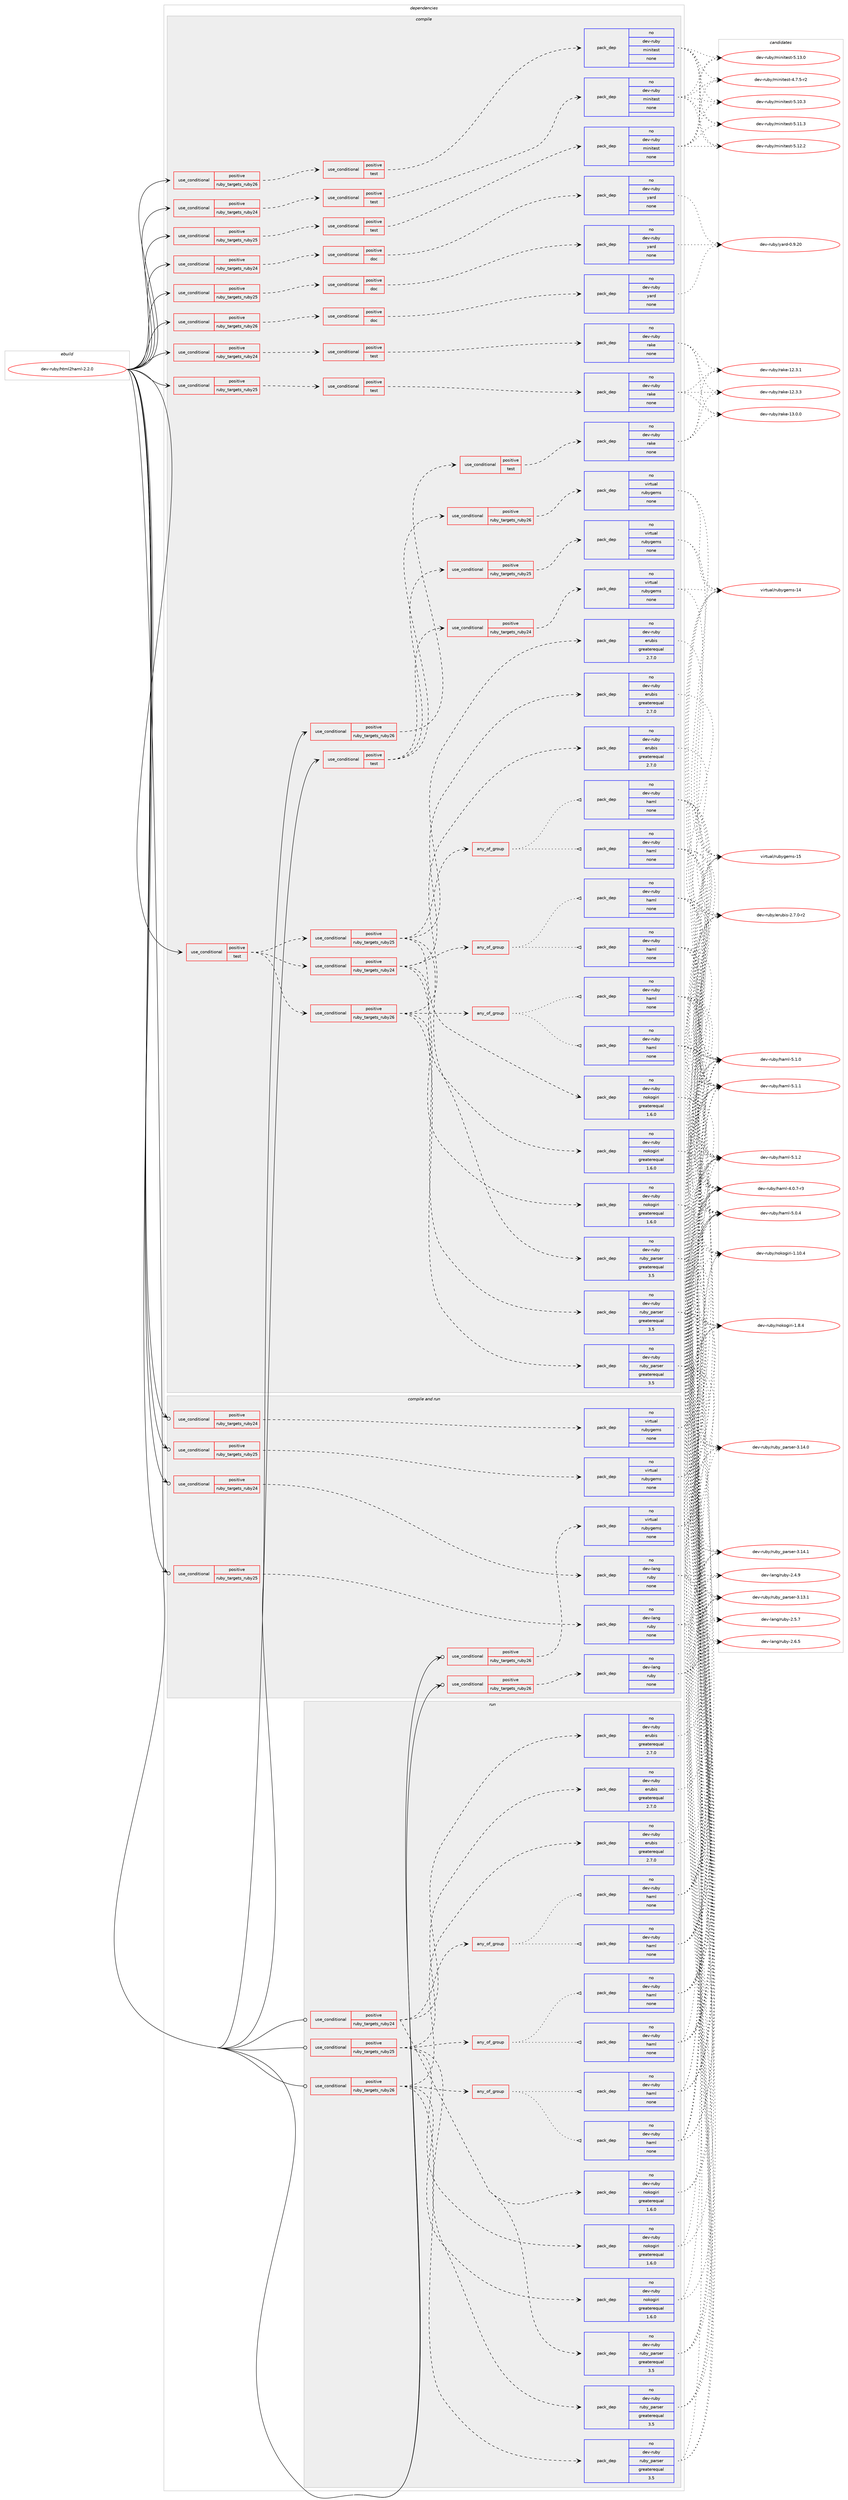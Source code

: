 digraph prolog {

# *************
# Graph options
# *************

newrank=true;
concentrate=true;
compound=true;
graph [rankdir=LR,fontname=Helvetica,fontsize=10,ranksep=1.5];#, ranksep=2.5, nodesep=0.2];
edge  [arrowhead=vee];
node  [fontname=Helvetica,fontsize=10];

# **********
# The ebuild
# **********

subgraph cluster_leftcol {
color=gray;
rank=same;
label=<<i>ebuild</i>>;
id [label="dev-ruby/html2haml-2.2.0", color=red, width=4, href="../dev-ruby/html2haml-2.2.0.svg"];
}

# ****************
# The dependencies
# ****************

subgraph cluster_midcol {
color=gray;
label=<<i>dependencies</i>>;
subgraph cluster_compile {
fillcolor="#eeeeee";
style=filled;
label=<<i>compile</i>>;
subgraph cond165102 {
dependency690553 [label=<<TABLE BORDER="0" CELLBORDER="1" CELLSPACING="0" CELLPADDING="4"><TR><TD ROWSPAN="3" CELLPADDING="10">use_conditional</TD></TR><TR><TD>positive</TD></TR><TR><TD>ruby_targets_ruby24</TD></TR></TABLE>>, shape=none, color=red];
subgraph cond165103 {
dependency690554 [label=<<TABLE BORDER="0" CELLBORDER="1" CELLSPACING="0" CELLPADDING="4"><TR><TD ROWSPAN="3" CELLPADDING="10">use_conditional</TD></TR><TR><TD>positive</TD></TR><TR><TD>doc</TD></TR></TABLE>>, shape=none, color=red];
subgraph pack513484 {
dependency690555 [label=<<TABLE BORDER="0" CELLBORDER="1" CELLSPACING="0" CELLPADDING="4" WIDTH="220"><TR><TD ROWSPAN="6" CELLPADDING="30">pack_dep</TD></TR><TR><TD WIDTH="110">no</TD></TR><TR><TD>dev-ruby</TD></TR><TR><TD>yard</TD></TR><TR><TD>none</TD></TR><TR><TD></TD></TR></TABLE>>, shape=none, color=blue];
}
dependency690554:e -> dependency690555:w [weight=20,style="dashed",arrowhead="vee"];
}
dependency690553:e -> dependency690554:w [weight=20,style="dashed",arrowhead="vee"];
}
id:e -> dependency690553:w [weight=20,style="solid",arrowhead="vee"];
subgraph cond165104 {
dependency690556 [label=<<TABLE BORDER="0" CELLBORDER="1" CELLSPACING="0" CELLPADDING="4"><TR><TD ROWSPAN="3" CELLPADDING="10">use_conditional</TD></TR><TR><TD>positive</TD></TR><TR><TD>ruby_targets_ruby24</TD></TR></TABLE>>, shape=none, color=red];
subgraph cond165105 {
dependency690557 [label=<<TABLE BORDER="0" CELLBORDER="1" CELLSPACING="0" CELLPADDING="4"><TR><TD ROWSPAN="3" CELLPADDING="10">use_conditional</TD></TR><TR><TD>positive</TD></TR><TR><TD>test</TD></TR></TABLE>>, shape=none, color=red];
subgraph pack513485 {
dependency690558 [label=<<TABLE BORDER="0" CELLBORDER="1" CELLSPACING="0" CELLPADDING="4" WIDTH="220"><TR><TD ROWSPAN="6" CELLPADDING="30">pack_dep</TD></TR><TR><TD WIDTH="110">no</TD></TR><TR><TD>dev-ruby</TD></TR><TR><TD>minitest</TD></TR><TR><TD>none</TD></TR><TR><TD></TD></TR></TABLE>>, shape=none, color=blue];
}
dependency690557:e -> dependency690558:w [weight=20,style="dashed",arrowhead="vee"];
}
dependency690556:e -> dependency690557:w [weight=20,style="dashed",arrowhead="vee"];
}
id:e -> dependency690556:w [weight=20,style="solid",arrowhead="vee"];
subgraph cond165106 {
dependency690559 [label=<<TABLE BORDER="0" CELLBORDER="1" CELLSPACING="0" CELLPADDING="4"><TR><TD ROWSPAN="3" CELLPADDING="10">use_conditional</TD></TR><TR><TD>positive</TD></TR><TR><TD>ruby_targets_ruby24</TD></TR></TABLE>>, shape=none, color=red];
subgraph cond165107 {
dependency690560 [label=<<TABLE BORDER="0" CELLBORDER="1" CELLSPACING="0" CELLPADDING="4"><TR><TD ROWSPAN="3" CELLPADDING="10">use_conditional</TD></TR><TR><TD>positive</TD></TR><TR><TD>test</TD></TR></TABLE>>, shape=none, color=red];
subgraph pack513486 {
dependency690561 [label=<<TABLE BORDER="0" CELLBORDER="1" CELLSPACING="0" CELLPADDING="4" WIDTH="220"><TR><TD ROWSPAN="6" CELLPADDING="30">pack_dep</TD></TR><TR><TD WIDTH="110">no</TD></TR><TR><TD>dev-ruby</TD></TR><TR><TD>rake</TD></TR><TR><TD>none</TD></TR><TR><TD></TD></TR></TABLE>>, shape=none, color=blue];
}
dependency690560:e -> dependency690561:w [weight=20,style="dashed",arrowhead="vee"];
}
dependency690559:e -> dependency690560:w [weight=20,style="dashed",arrowhead="vee"];
}
id:e -> dependency690559:w [weight=20,style="solid",arrowhead="vee"];
subgraph cond165108 {
dependency690562 [label=<<TABLE BORDER="0" CELLBORDER="1" CELLSPACING="0" CELLPADDING="4"><TR><TD ROWSPAN="3" CELLPADDING="10">use_conditional</TD></TR><TR><TD>positive</TD></TR><TR><TD>ruby_targets_ruby25</TD></TR></TABLE>>, shape=none, color=red];
subgraph cond165109 {
dependency690563 [label=<<TABLE BORDER="0" CELLBORDER="1" CELLSPACING="0" CELLPADDING="4"><TR><TD ROWSPAN="3" CELLPADDING="10">use_conditional</TD></TR><TR><TD>positive</TD></TR><TR><TD>doc</TD></TR></TABLE>>, shape=none, color=red];
subgraph pack513487 {
dependency690564 [label=<<TABLE BORDER="0" CELLBORDER="1" CELLSPACING="0" CELLPADDING="4" WIDTH="220"><TR><TD ROWSPAN="6" CELLPADDING="30">pack_dep</TD></TR><TR><TD WIDTH="110">no</TD></TR><TR><TD>dev-ruby</TD></TR><TR><TD>yard</TD></TR><TR><TD>none</TD></TR><TR><TD></TD></TR></TABLE>>, shape=none, color=blue];
}
dependency690563:e -> dependency690564:w [weight=20,style="dashed",arrowhead="vee"];
}
dependency690562:e -> dependency690563:w [weight=20,style="dashed",arrowhead="vee"];
}
id:e -> dependency690562:w [weight=20,style="solid",arrowhead="vee"];
subgraph cond165110 {
dependency690565 [label=<<TABLE BORDER="0" CELLBORDER="1" CELLSPACING="0" CELLPADDING="4"><TR><TD ROWSPAN="3" CELLPADDING="10">use_conditional</TD></TR><TR><TD>positive</TD></TR><TR><TD>ruby_targets_ruby25</TD></TR></TABLE>>, shape=none, color=red];
subgraph cond165111 {
dependency690566 [label=<<TABLE BORDER="0" CELLBORDER="1" CELLSPACING="0" CELLPADDING="4"><TR><TD ROWSPAN="3" CELLPADDING="10">use_conditional</TD></TR><TR><TD>positive</TD></TR><TR><TD>test</TD></TR></TABLE>>, shape=none, color=red];
subgraph pack513488 {
dependency690567 [label=<<TABLE BORDER="0" CELLBORDER="1" CELLSPACING="0" CELLPADDING="4" WIDTH="220"><TR><TD ROWSPAN="6" CELLPADDING="30">pack_dep</TD></TR><TR><TD WIDTH="110">no</TD></TR><TR><TD>dev-ruby</TD></TR><TR><TD>minitest</TD></TR><TR><TD>none</TD></TR><TR><TD></TD></TR></TABLE>>, shape=none, color=blue];
}
dependency690566:e -> dependency690567:w [weight=20,style="dashed",arrowhead="vee"];
}
dependency690565:e -> dependency690566:w [weight=20,style="dashed",arrowhead="vee"];
}
id:e -> dependency690565:w [weight=20,style="solid",arrowhead="vee"];
subgraph cond165112 {
dependency690568 [label=<<TABLE BORDER="0" CELLBORDER="1" CELLSPACING="0" CELLPADDING="4"><TR><TD ROWSPAN="3" CELLPADDING="10">use_conditional</TD></TR><TR><TD>positive</TD></TR><TR><TD>ruby_targets_ruby25</TD></TR></TABLE>>, shape=none, color=red];
subgraph cond165113 {
dependency690569 [label=<<TABLE BORDER="0" CELLBORDER="1" CELLSPACING="0" CELLPADDING="4"><TR><TD ROWSPAN="3" CELLPADDING="10">use_conditional</TD></TR><TR><TD>positive</TD></TR><TR><TD>test</TD></TR></TABLE>>, shape=none, color=red];
subgraph pack513489 {
dependency690570 [label=<<TABLE BORDER="0" CELLBORDER="1" CELLSPACING="0" CELLPADDING="4" WIDTH="220"><TR><TD ROWSPAN="6" CELLPADDING="30">pack_dep</TD></TR><TR><TD WIDTH="110">no</TD></TR><TR><TD>dev-ruby</TD></TR><TR><TD>rake</TD></TR><TR><TD>none</TD></TR><TR><TD></TD></TR></TABLE>>, shape=none, color=blue];
}
dependency690569:e -> dependency690570:w [weight=20,style="dashed",arrowhead="vee"];
}
dependency690568:e -> dependency690569:w [weight=20,style="dashed",arrowhead="vee"];
}
id:e -> dependency690568:w [weight=20,style="solid",arrowhead="vee"];
subgraph cond165114 {
dependency690571 [label=<<TABLE BORDER="0" CELLBORDER="1" CELLSPACING="0" CELLPADDING="4"><TR><TD ROWSPAN="3" CELLPADDING="10">use_conditional</TD></TR><TR><TD>positive</TD></TR><TR><TD>ruby_targets_ruby26</TD></TR></TABLE>>, shape=none, color=red];
subgraph cond165115 {
dependency690572 [label=<<TABLE BORDER="0" CELLBORDER="1" CELLSPACING="0" CELLPADDING="4"><TR><TD ROWSPAN="3" CELLPADDING="10">use_conditional</TD></TR><TR><TD>positive</TD></TR><TR><TD>doc</TD></TR></TABLE>>, shape=none, color=red];
subgraph pack513490 {
dependency690573 [label=<<TABLE BORDER="0" CELLBORDER="1" CELLSPACING="0" CELLPADDING="4" WIDTH="220"><TR><TD ROWSPAN="6" CELLPADDING="30">pack_dep</TD></TR><TR><TD WIDTH="110">no</TD></TR><TR><TD>dev-ruby</TD></TR><TR><TD>yard</TD></TR><TR><TD>none</TD></TR><TR><TD></TD></TR></TABLE>>, shape=none, color=blue];
}
dependency690572:e -> dependency690573:w [weight=20,style="dashed",arrowhead="vee"];
}
dependency690571:e -> dependency690572:w [weight=20,style="dashed",arrowhead="vee"];
}
id:e -> dependency690571:w [weight=20,style="solid",arrowhead="vee"];
subgraph cond165116 {
dependency690574 [label=<<TABLE BORDER="0" CELLBORDER="1" CELLSPACING="0" CELLPADDING="4"><TR><TD ROWSPAN="3" CELLPADDING="10">use_conditional</TD></TR><TR><TD>positive</TD></TR><TR><TD>ruby_targets_ruby26</TD></TR></TABLE>>, shape=none, color=red];
subgraph cond165117 {
dependency690575 [label=<<TABLE BORDER="0" CELLBORDER="1" CELLSPACING="0" CELLPADDING="4"><TR><TD ROWSPAN="3" CELLPADDING="10">use_conditional</TD></TR><TR><TD>positive</TD></TR><TR><TD>test</TD></TR></TABLE>>, shape=none, color=red];
subgraph pack513491 {
dependency690576 [label=<<TABLE BORDER="0" CELLBORDER="1" CELLSPACING="0" CELLPADDING="4" WIDTH="220"><TR><TD ROWSPAN="6" CELLPADDING="30">pack_dep</TD></TR><TR><TD WIDTH="110">no</TD></TR><TR><TD>dev-ruby</TD></TR><TR><TD>minitest</TD></TR><TR><TD>none</TD></TR><TR><TD></TD></TR></TABLE>>, shape=none, color=blue];
}
dependency690575:e -> dependency690576:w [weight=20,style="dashed",arrowhead="vee"];
}
dependency690574:e -> dependency690575:w [weight=20,style="dashed",arrowhead="vee"];
}
id:e -> dependency690574:w [weight=20,style="solid",arrowhead="vee"];
subgraph cond165118 {
dependency690577 [label=<<TABLE BORDER="0" CELLBORDER="1" CELLSPACING="0" CELLPADDING="4"><TR><TD ROWSPAN="3" CELLPADDING="10">use_conditional</TD></TR><TR><TD>positive</TD></TR><TR><TD>ruby_targets_ruby26</TD></TR></TABLE>>, shape=none, color=red];
subgraph cond165119 {
dependency690578 [label=<<TABLE BORDER="0" CELLBORDER="1" CELLSPACING="0" CELLPADDING="4"><TR><TD ROWSPAN="3" CELLPADDING="10">use_conditional</TD></TR><TR><TD>positive</TD></TR><TR><TD>test</TD></TR></TABLE>>, shape=none, color=red];
subgraph pack513492 {
dependency690579 [label=<<TABLE BORDER="0" CELLBORDER="1" CELLSPACING="0" CELLPADDING="4" WIDTH="220"><TR><TD ROWSPAN="6" CELLPADDING="30">pack_dep</TD></TR><TR><TD WIDTH="110">no</TD></TR><TR><TD>dev-ruby</TD></TR><TR><TD>rake</TD></TR><TR><TD>none</TD></TR><TR><TD></TD></TR></TABLE>>, shape=none, color=blue];
}
dependency690578:e -> dependency690579:w [weight=20,style="dashed",arrowhead="vee"];
}
dependency690577:e -> dependency690578:w [weight=20,style="dashed",arrowhead="vee"];
}
id:e -> dependency690577:w [weight=20,style="solid",arrowhead="vee"];
subgraph cond165120 {
dependency690580 [label=<<TABLE BORDER="0" CELLBORDER="1" CELLSPACING="0" CELLPADDING="4"><TR><TD ROWSPAN="3" CELLPADDING="10">use_conditional</TD></TR><TR><TD>positive</TD></TR><TR><TD>test</TD></TR></TABLE>>, shape=none, color=red];
subgraph cond165121 {
dependency690581 [label=<<TABLE BORDER="0" CELLBORDER="1" CELLSPACING="0" CELLPADDING="4"><TR><TD ROWSPAN="3" CELLPADDING="10">use_conditional</TD></TR><TR><TD>positive</TD></TR><TR><TD>ruby_targets_ruby24</TD></TR></TABLE>>, shape=none, color=red];
subgraph pack513493 {
dependency690582 [label=<<TABLE BORDER="0" CELLBORDER="1" CELLSPACING="0" CELLPADDING="4" WIDTH="220"><TR><TD ROWSPAN="6" CELLPADDING="30">pack_dep</TD></TR><TR><TD WIDTH="110">no</TD></TR><TR><TD>dev-ruby</TD></TR><TR><TD>nokogiri</TD></TR><TR><TD>greaterequal</TD></TR><TR><TD>1.6.0</TD></TR></TABLE>>, shape=none, color=blue];
}
dependency690581:e -> dependency690582:w [weight=20,style="dashed",arrowhead="vee"];
subgraph pack513494 {
dependency690583 [label=<<TABLE BORDER="0" CELLBORDER="1" CELLSPACING="0" CELLPADDING="4" WIDTH="220"><TR><TD ROWSPAN="6" CELLPADDING="30">pack_dep</TD></TR><TR><TD WIDTH="110">no</TD></TR><TR><TD>dev-ruby</TD></TR><TR><TD>erubis</TD></TR><TR><TD>greaterequal</TD></TR><TR><TD>2.7.0</TD></TR></TABLE>>, shape=none, color=blue];
}
dependency690581:e -> dependency690583:w [weight=20,style="dashed",arrowhead="vee"];
subgraph pack513495 {
dependency690584 [label=<<TABLE BORDER="0" CELLBORDER="1" CELLSPACING="0" CELLPADDING="4" WIDTH="220"><TR><TD ROWSPAN="6" CELLPADDING="30">pack_dep</TD></TR><TR><TD WIDTH="110">no</TD></TR><TR><TD>dev-ruby</TD></TR><TR><TD>ruby_parser</TD></TR><TR><TD>greaterequal</TD></TR><TR><TD>3.5</TD></TR></TABLE>>, shape=none, color=blue];
}
dependency690581:e -> dependency690584:w [weight=20,style="dashed",arrowhead="vee"];
subgraph any11589 {
dependency690585 [label=<<TABLE BORDER="0" CELLBORDER="1" CELLSPACING="0" CELLPADDING="4"><TR><TD CELLPADDING="10">any_of_group</TD></TR></TABLE>>, shape=none, color=red];subgraph pack513496 {
dependency690586 [label=<<TABLE BORDER="0" CELLBORDER="1" CELLSPACING="0" CELLPADDING="4" WIDTH="220"><TR><TD ROWSPAN="6" CELLPADDING="30">pack_dep</TD></TR><TR><TD WIDTH="110">no</TD></TR><TR><TD>dev-ruby</TD></TR><TR><TD>haml</TD></TR><TR><TD>none</TD></TR><TR><TD></TD></TR></TABLE>>, shape=none, color=blue];
}
dependency690585:e -> dependency690586:w [weight=20,style="dotted",arrowhead="oinv"];
subgraph pack513497 {
dependency690587 [label=<<TABLE BORDER="0" CELLBORDER="1" CELLSPACING="0" CELLPADDING="4" WIDTH="220"><TR><TD ROWSPAN="6" CELLPADDING="30">pack_dep</TD></TR><TR><TD WIDTH="110">no</TD></TR><TR><TD>dev-ruby</TD></TR><TR><TD>haml</TD></TR><TR><TD>none</TD></TR><TR><TD></TD></TR></TABLE>>, shape=none, color=blue];
}
dependency690585:e -> dependency690587:w [weight=20,style="dotted",arrowhead="oinv"];
}
dependency690581:e -> dependency690585:w [weight=20,style="dashed",arrowhead="vee"];
}
dependency690580:e -> dependency690581:w [weight=20,style="dashed",arrowhead="vee"];
subgraph cond165122 {
dependency690588 [label=<<TABLE BORDER="0" CELLBORDER="1" CELLSPACING="0" CELLPADDING="4"><TR><TD ROWSPAN="3" CELLPADDING="10">use_conditional</TD></TR><TR><TD>positive</TD></TR><TR><TD>ruby_targets_ruby25</TD></TR></TABLE>>, shape=none, color=red];
subgraph pack513498 {
dependency690589 [label=<<TABLE BORDER="0" CELLBORDER="1" CELLSPACING="0" CELLPADDING="4" WIDTH="220"><TR><TD ROWSPAN="6" CELLPADDING="30">pack_dep</TD></TR><TR><TD WIDTH="110">no</TD></TR><TR><TD>dev-ruby</TD></TR><TR><TD>nokogiri</TD></TR><TR><TD>greaterequal</TD></TR><TR><TD>1.6.0</TD></TR></TABLE>>, shape=none, color=blue];
}
dependency690588:e -> dependency690589:w [weight=20,style="dashed",arrowhead="vee"];
subgraph pack513499 {
dependency690590 [label=<<TABLE BORDER="0" CELLBORDER="1" CELLSPACING="0" CELLPADDING="4" WIDTH="220"><TR><TD ROWSPAN="6" CELLPADDING="30">pack_dep</TD></TR><TR><TD WIDTH="110">no</TD></TR><TR><TD>dev-ruby</TD></TR><TR><TD>erubis</TD></TR><TR><TD>greaterequal</TD></TR><TR><TD>2.7.0</TD></TR></TABLE>>, shape=none, color=blue];
}
dependency690588:e -> dependency690590:w [weight=20,style="dashed",arrowhead="vee"];
subgraph pack513500 {
dependency690591 [label=<<TABLE BORDER="0" CELLBORDER="1" CELLSPACING="0" CELLPADDING="4" WIDTH="220"><TR><TD ROWSPAN="6" CELLPADDING="30">pack_dep</TD></TR><TR><TD WIDTH="110">no</TD></TR><TR><TD>dev-ruby</TD></TR><TR><TD>ruby_parser</TD></TR><TR><TD>greaterequal</TD></TR><TR><TD>3.5</TD></TR></TABLE>>, shape=none, color=blue];
}
dependency690588:e -> dependency690591:w [weight=20,style="dashed",arrowhead="vee"];
subgraph any11590 {
dependency690592 [label=<<TABLE BORDER="0" CELLBORDER="1" CELLSPACING="0" CELLPADDING="4"><TR><TD CELLPADDING="10">any_of_group</TD></TR></TABLE>>, shape=none, color=red];subgraph pack513501 {
dependency690593 [label=<<TABLE BORDER="0" CELLBORDER="1" CELLSPACING="0" CELLPADDING="4" WIDTH="220"><TR><TD ROWSPAN="6" CELLPADDING="30">pack_dep</TD></TR><TR><TD WIDTH="110">no</TD></TR><TR><TD>dev-ruby</TD></TR><TR><TD>haml</TD></TR><TR><TD>none</TD></TR><TR><TD></TD></TR></TABLE>>, shape=none, color=blue];
}
dependency690592:e -> dependency690593:w [weight=20,style="dotted",arrowhead="oinv"];
subgraph pack513502 {
dependency690594 [label=<<TABLE BORDER="0" CELLBORDER="1" CELLSPACING="0" CELLPADDING="4" WIDTH="220"><TR><TD ROWSPAN="6" CELLPADDING="30">pack_dep</TD></TR><TR><TD WIDTH="110">no</TD></TR><TR><TD>dev-ruby</TD></TR><TR><TD>haml</TD></TR><TR><TD>none</TD></TR><TR><TD></TD></TR></TABLE>>, shape=none, color=blue];
}
dependency690592:e -> dependency690594:w [weight=20,style="dotted",arrowhead="oinv"];
}
dependency690588:e -> dependency690592:w [weight=20,style="dashed",arrowhead="vee"];
}
dependency690580:e -> dependency690588:w [weight=20,style="dashed",arrowhead="vee"];
subgraph cond165123 {
dependency690595 [label=<<TABLE BORDER="0" CELLBORDER="1" CELLSPACING="0" CELLPADDING="4"><TR><TD ROWSPAN="3" CELLPADDING="10">use_conditional</TD></TR><TR><TD>positive</TD></TR><TR><TD>ruby_targets_ruby26</TD></TR></TABLE>>, shape=none, color=red];
subgraph pack513503 {
dependency690596 [label=<<TABLE BORDER="0" CELLBORDER="1" CELLSPACING="0" CELLPADDING="4" WIDTH="220"><TR><TD ROWSPAN="6" CELLPADDING="30">pack_dep</TD></TR><TR><TD WIDTH="110">no</TD></TR><TR><TD>dev-ruby</TD></TR><TR><TD>nokogiri</TD></TR><TR><TD>greaterequal</TD></TR><TR><TD>1.6.0</TD></TR></TABLE>>, shape=none, color=blue];
}
dependency690595:e -> dependency690596:w [weight=20,style="dashed",arrowhead="vee"];
subgraph pack513504 {
dependency690597 [label=<<TABLE BORDER="0" CELLBORDER="1" CELLSPACING="0" CELLPADDING="4" WIDTH="220"><TR><TD ROWSPAN="6" CELLPADDING="30">pack_dep</TD></TR><TR><TD WIDTH="110">no</TD></TR><TR><TD>dev-ruby</TD></TR><TR><TD>erubis</TD></TR><TR><TD>greaterequal</TD></TR><TR><TD>2.7.0</TD></TR></TABLE>>, shape=none, color=blue];
}
dependency690595:e -> dependency690597:w [weight=20,style="dashed",arrowhead="vee"];
subgraph pack513505 {
dependency690598 [label=<<TABLE BORDER="0" CELLBORDER="1" CELLSPACING="0" CELLPADDING="4" WIDTH="220"><TR><TD ROWSPAN="6" CELLPADDING="30">pack_dep</TD></TR><TR><TD WIDTH="110">no</TD></TR><TR><TD>dev-ruby</TD></TR><TR><TD>ruby_parser</TD></TR><TR><TD>greaterequal</TD></TR><TR><TD>3.5</TD></TR></TABLE>>, shape=none, color=blue];
}
dependency690595:e -> dependency690598:w [weight=20,style="dashed",arrowhead="vee"];
subgraph any11591 {
dependency690599 [label=<<TABLE BORDER="0" CELLBORDER="1" CELLSPACING="0" CELLPADDING="4"><TR><TD CELLPADDING="10">any_of_group</TD></TR></TABLE>>, shape=none, color=red];subgraph pack513506 {
dependency690600 [label=<<TABLE BORDER="0" CELLBORDER="1" CELLSPACING="0" CELLPADDING="4" WIDTH="220"><TR><TD ROWSPAN="6" CELLPADDING="30">pack_dep</TD></TR><TR><TD WIDTH="110">no</TD></TR><TR><TD>dev-ruby</TD></TR><TR><TD>haml</TD></TR><TR><TD>none</TD></TR><TR><TD></TD></TR></TABLE>>, shape=none, color=blue];
}
dependency690599:e -> dependency690600:w [weight=20,style="dotted",arrowhead="oinv"];
subgraph pack513507 {
dependency690601 [label=<<TABLE BORDER="0" CELLBORDER="1" CELLSPACING="0" CELLPADDING="4" WIDTH="220"><TR><TD ROWSPAN="6" CELLPADDING="30">pack_dep</TD></TR><TR><TD WIDTH="110">no</TD></TR><TR><TD>dev-ruby</TD></TR><TR><TD>haml</TD></TR><TR><TD>none</TD></TR><TR><TD></TD></TR></TABLE>>, shape=none, color=blue];
}
dependency690599:e -> dependency690601:w [weight=20,style="dotted",arrowhead="oinv"];
}
dependency690595:e -> dependency690599:w [weight=20,style="dashed",arrowhead="vee"];
}
dependency690580:e -> dependency690595:w [weight=20,style="dashed",arrowhead="vee"];
}
id:e -> dependency690580:w [weight=20,style="solid",arrowhead="vee"];
subgraph cond165124 {
dependency690602 [label=<<TABLE BORDER="0" CELLBORDER="1" CELLSPACING="0" CELLPADDING="4"><TR><TD ROWSPAN="3" CELLPADDING="10">use_conditional</TD></TR><TR><TD>positive</TD></TR><TR><TD>test</TD></TR></TABLE>>, shape=none, color=red];
subgraph cond165125 {
dependency690603 [label=<<TABLE BORDER="0" CELLBORDER="1" CELLSPACING="0" CELLPADDING="4"><TR><TD ROWSPAN="3" CELLPADDING="10">use_conditional</TD></TR><TR><TD>positive</TD></TR><TR><TD>ruby_targets_ruby24</TD></TR></TABLE>>, shape=none, color=red];
subgraph pack513508 {
dependency690604 [label=<<TABLE BORDER="0" CELLBORDER="1" CELLSPACING="0" CELLPADDING="4" WIDTH="220"><TR><TD ROWSPAN="6" CELLPADDING="30">pack_dep</TD></TR><TR><TD WIDTH="110">no</TD></TR><TR><TD>virtual</TD></TR><TR><TD>rubygems</TD></TR><TR><TD>none</TD></TR><TR><TD></TD></TR></TABLE>>, shape=none, color=blue];
}
dependency690603:e -> dependency690604:w [weight=20,style="dashed",arrowhead="vee"];
}
dependency690602:e -> dependency690603:w [weight=20,style="dashed",arrowhead="vee"];
subgraph cond165126 {
dependency690605 [label=<<TABLE BORDER="0" CELLBORDER="1" CELLSPACING="0" CELLPADDING="4"><TR><TD ROWSPAN="3" CELLPADDING="10">use_conditional</TD></TR><TR><TD>positive</TD></TR><TR><TD>ruby_targets_ruby25</TD></TR></TABLE>>, shape=none, color=red];
subgraph pack513509 {
dependency690606 [label=<<TABLE BORDER="0" CELLBORDER="1" CELLSPACING="0" CELLPADDING="4" WIDTH="220"><TR><TD ROWSPAN="6" CELLPADDING="30">pack_dep</TD></TR><TR><TD WIDTH="110">no</TD></TR><TR><TD>virtual</TD></TR><TR><TD>rubygems</TD></TR><TR><TD>none</TD></TR><TR><TD></TD></TR></TABLE>>, shape=none, color=blue];
}
dependency690605:e -> dependency690606:w [weight=20,style="dashed",arrowhead="vee"];
}
dependency690602:e -> dependency690605:w [weight=20,style="dashed",arrowhead="vee"];
subgraph cond165127 {
dependency690607 [label=<<TABLE BORDER="0" CELLBORDER="1" CELLSPACING="0" CELLPADDING="4"><TR><TD ROWSPAN="3" CELLPADDING="10">use_conditional</TD></TR><TR><TD>positive</TD></TR><TR><TD>ruby_targets_ruby26</TD></TR></TABLE>>, shape=none, color=red];
subgraph pack513510 {
dependency690608 [label=<<TABLE BORDER="0" CELLBORDER="1" CELLSPACING="0" CELLPADDING="4" WIDTH="220"><TR><TD ROWSPAN="6" CELLPADDING="30">pack_dep</TD></TR><TR><TD WIDTH="110">no</TD></TR><TR><TD>virtual</TD></TR><TR><TD>rubygems</TD></TR><TR><TD>none</TD></TR><TR><TD></TD></TR></TABLE>>, shape=none, color=blue];
}
dependency690607:e -> dependency690608:w [weight=20,style="dashed",arrowhead="vee"];
}
dependency690602:e -> dependency690607:w [weight=20,style="dashed",arrowhead="vee"];
}
id:e -> dependency690602:w [weight=20,style="solid",arrowhead="vee"];
}
subgraph cluster_compileandrun {
fillcolor="#eeeeee";
style=filled;
label=<<i>compile and run</i>>;
subgraph cond165128 {
dependency690609 [label=<<TABLE BORDER="0" CELLBORDER="1" CELLSPACING="0" CELLPADDING="4"><TR><TD ROWSPAN="3" CELLPADDING="10">use_conditional</TD></TR><TR><TD>positive</TD></TR><TR><TD>ruby_targets_ruby24</TD></TR></TABLE>>, shape=none, color=red];
subgraph pack513511 {
dependency690610 [label=<<TABLE BORDER="0" CELLBORDER="1" CELLSPACING="0" CELLPADDING="4" WIDTH="220"><TR><TD ROWSPAN="6" CELLPADDING="30">pack_dep</TD></TR><TR><TD WIDTH="110">no</TD></TR><TR><TD>dev-lang</TD></TR><TR><TD>ruby</TD></TR><TR><TD>none</TD></TR><TR><TD></TD></TR></TABLE>>, shape=none, color=blue];
}
dependency690609:e -> dependency690610:w [weight=20,style="dashed",arrowhead="vee"];
}
id:e -> dependency690609:w [weight=20,style="solid",arrowhead="odotvee"];
subgraph cond165129 {
dependency690611 [label=<<TABLE BORDER="0" CELLBORDER="1" CELLSPACING="0" CELLPADDING="4"><TR><TD ROWSPAN="3" CELLPADDING="10">use_conditional</TD></TR><TR><TD>positive</TD></TR><TR><TD>ruby_targets_ruby24</TD></TR></TABLE>>, shape=none, color=red];
subgraph pack513512 {
dependency690612 [label=<<TABLE BORDER="0" CELLBORDER="1" CELLSPACING="0" CELLPADDING="4" WIDTH="220"><TR><TD ROWSPAN="6" CELLPADDING="30">pack_dep</TD></TR><TR><TD WIDTH="110">no</TD></TR><TR><TD>virtual</TD></TR><TR><TD>rubygems</TD></TR><TR><TD>none</TD></TR><TR><TD></TD></TR></TABLE>>, shape=none, color=blue];
}
dependency690611:e -> dependency690612:w [weight=20,style="dashed",arrowhead="vee"];
}
id:e -> dependency690611:w [weight=20,style="solid",arrowhead="odotvee"];
subgraph cond165130 {
dependency690613 [label=<<TABLE BORDER="0" CELLBORDER="1" CELLSPACING="0" CELLPADDING="4"><TR><TD ROWSPAN="3" CELLPADDING="10">use_conditional</TD></TR><TR><TD>positive</TD></TR><TR><TD>ruby_targets_ruby25</TD></TR></TABLE>>, shape=none, color=red];
subgraph pack513513 {
dependency690614 [label=<<TABLE BORDER="0" CELLBORDER="1" CELLSPACING="0" CELLPADDING="4" WIDTH="220"><TR><TD ROWSPAN="6" CELLPADDING="30">pack_dep</TD></TR><TR><TD WIDTH="110">no</TD></TR><TR><TD>dev-lang</TD></TR><TR><TD>ruby</TD></TR><TR><TD>none</TD></TR><TR><TD></TD></TR></TABLE>>, shape=none, color=blue];
}
dependency690613:e -> dependency690614:w [weight=20,style="dashed",arrowhead="vee"];
}
id:e -> dependency690613:w [weight=20,style="solid",arrowhead="odotvee"];
subgraph cond165131 {
dependency690615 [label=<<TABLE BORDER="0" CELLBORDER="1" CELLSPACING="0" CELLPADDING="4"><TR><TD ROWSPAN="3" CELLPADDING="10">use_conditional</TD></TR><TR><TD>positive</TD></TR><TR><TD>ruby_targets_ruby25</TD></TR></TABLE>>, shape=none, color=red];
subgraph pack513514 {
dependency690616 [label=<<TABLE BORDER="0" CELLBORDER="1" CELLSPACING="0" CELLPADDING="4" WIDTH="220"><TR><TD ROWSPAN="6" CELLPADDING="30">pack_dep</TD></TR><TR><TD WIDTH="110">no</TD></TR><TR><TD>virtual</TD></TR><TR><TD>rubygems</TD></TR><TR><TD>none</TD></TR><TR><TD></TD></TR></TABLE>>, shape=none, color=blue];
}
dependency690615:e -> dependency690616:w [weight=20,style="dashed",arrowhead="vee"];
}
id:e -> dependency690615:w [weight=20,style="solid",arrowhead="odotvee"];
subgraph cond165132 {
dependency690617 [label=<<TABLE BORDER="0" CELLBORDER="1" CELLSPACING="0" CELLPADDING="4"><TR><TD ROWSPAN="3" CELLPADDING="10">use_conditional</TD></TR><TR><TD>positive</TD></TR><TR><TD>ruby_targets_ruby26</TD></TR></TABLE>>, shape=none, color=red];
subgraph pack513515 {
dependency690618 [label=<<TABLE BORDER="0" CELLBORDER="1" CELLSPACING="0" CELLPADDING="4" WIDTH="220"><TR><TD ROWSPAN="6" CELLPADDING="30">pack_dep</TD></TR><TR><TD WIDTH="110">no</TD></TR><TR><TD>dev-lang</TD></TR><TR><TD>ruby</TD></TR><TR><TD>none</TD></TR><TR><TD></TD></TR></TABLE>>, shape=none, color=blue];
}
dependency690617:e -> dependency690618:w [weight=20,style="dashed",arrowhead="vee"];
}
id:e -> dependency690617:w [weight=20,style="solid",arrowhead="odotvee"];
subgraph cond165133 {
dependency690619 [label=<<TABLE BORDER="0" CELLBORDER="1" CELLSPACING="0" CELLPADDING="4"><TR><TD ROWSPAN="3" CELLPADDING="10">use_conditional</TD></TR><TR><TD>positive</TD></TR><TR><TD>ruby_targets_ruby26</TD></TR></TABLE>>, shape=none, color=red];
subgraph pack513516 {
dependency690620 [label=<<TABLE BORDER="0" CELLBORDER="1" CELLSPACING="0" CELLPADDING="4" WIDTH="220"><TR><TD ROWSPAN="6" CELLPADDING="30">pack_dep</TD></TR><TR><TD WIDTH="110">no</TD></TR><TR><TD>virtual</TD></TR><TR><TD>rubygems</TD></TR><TR><TD>none</TD></TR><TR><TD></TD></TR></TABLE>>, shape=none, color=blue];
}
dependency690619:e -> dependency690620:w [weight=20,style="dashed",arrowhead="vee"];
}
id:e -> dependency690619:w [weight=20,style="solid",arrowhead="odotvee"];
}
subgraph cluster_run {
fillcolor="#eeeeee";
style=filled;
label=<<i>run</i>>;
subgraph cond165134 {
dependency690621 [label=<<TABLE BORDER="0" CELLBORDER="1" CELLSPACING="0" CELLPADDING="4"><TR><TD ROWSPAN="3" CELLPADDING="10">use_conditional</TD></TR><TR><TD>positive</TD></TR><TR><TD>ruby_targets_ruby24</TD></TR></TABLE>>, shape=none, color=red];
subgraph pack513517 {
dependency690622 [label=<<TABLE BORDER="0" CELLBORDER="1" CELLSPACING="0" CELLPADDING="4" WIDTH="220"><TR><TD ROWSPAN="6" CELLPADDING="30">pack_dep</TD></TR><TR><TD WIDTH="110">no</TD></TR><TR><TD>dev-ruby</TD></TR><TR><TD>nokogiri</TD></TR><TR><TD>greaterequal</TD></TR><TR><TD>1.6.0</TD></TR></TABLE>>, shape=none, color=blue];
}
dependency690621:e -> dependency690622:w [weight=20,style="dashed",arrowhead="vee"];
subgraph pack513518 {
dependency690623 [label=<<TABLE BORDER="0" CELLBORDER="1" CELLSPACING="0" CELLPADDING="4" WIDTH="220"><TR><TD ROWSPAN="6" CELLPADDING="30">pack_dep</TD></TR><TR><TD WIDTH="110">no</TD></TR><TR><TD>dev-ruby</TD></TR><TR><TD>erubis</TD></TR><TR><TD>greaterequal</TD></TR><TR><TD>2.7.0</TD></TR></TABLE>>, shape=none, color=blue];
}
dependency690621:e -> dependency690623:w [weight=20,style="dashed",arrowhead="vee"];
subgraph pack513519 {
dependency690624 [label=<<TABLE BORDER="0" CELLBORDER="1" CELLSPACING="0" CELLPADDING="4" WIDTH="220"><TR><TD ROWSPAN="6" CELLPADDING="30">pack_dep</TD></TR><TR><TD WIDTH="110">no</TD></TR><TR><TD>dev-ruby</TD></TR><TR><TD>ruby_parser</TD></TR><TR><TD>greaterequal</TD></TR><TR><TD>3.5</TD></TR></TABLE>>, shape=none, color=blue];
}
dependency690621:e -> dependency690624:w [weight=20,style="dashed",arrowhead="vee"];
subgraph any11592 {
dependency690625 [label=<<TABLE BORDER="0" CELLBORDER="1" CELLSPACING="0" CELLPADDING="4"><TR><TD CELLPADDING="10">any_of_group</TD></TR></TABLE>>, shape=none, color=red];subgraph pack513520 {
dependency690626 [label=<<TABLE BORDER="0" CELLBORDER="1" CELLSPACING="0" CELLPADDING="4" WIDTH="220"><TR><TD ROWSPAN="6" CELLPADDING="30">pack_dep</TD></TR><TR><TD WIDTH="110">no</TD></TR><TR><TD>dev-ruby</TD></TR><TR><TD>haml</TD></TR><TR><TD>none</TD></TR><TR><TD></TD></TR></TABLE>>, shape=none, color=blue];
}
dependency690625:e -> dependency690626:w [weight=20,style="dotted",arrowhead="oinv"];
subgraph pack513521 {
dependency690627 [label=<<TABLE BORDER="0" CELLBORDER="1" CELLSPACING="0" CELLPADDING="4" WIDTH="220"><TR><TD ROWSPAN="6" CELLPADDING="30">pack_dep</TD></TR><TR><TD WIDTH="110">no</TD></TR><TR><TD>dev-ruby</TD></TR><TR><TD>haml</TD></TR><TR><TD>none</TD></TR><TR><TD></TD></TR></TABLE>>, shape=none, color=blue];
}
dependency690625:e -> dependency690627:w [weight=20,style="dotted",arrowhead="oinv"];
}
dependency690621:e -> dependency690625:w [weight=20,style="dashed",arrowhead="vee"];
}
id:e -> dependency690621:w [weight=20,style="solid",arrowhead="odot"];
subgraph cond165135 {
dependency690628 [label=<<TABLE BORDER="0" CELLBORDER="1" CELLSPACING="0" CELLPADDING="4"><TR><TD ROWSPAN="3" CELLPADDING="10">use_conditional</TD></TR><TR><TD>positive</TD></TR><TR><TD>ruby_targets_ruby25</TD></TR></TABLE>>, shape=none, color=red];
subgraph pack513522 {
dependency690629 [label=<<TABLE BORDER="0" CELLBORDER="1" CELLSPACING="0" CELLPADDING="4" WIDTH="220"><TR><TD ROWSPAN="6" CELLPADDING="30">pack_dep</TD></TR><TR><TD WIDTH="110">no</TD></TR><TR><TD>dev-ruby</TD></TR><TR><TD>nokogiri</TD></TR><TR><TD>greaterequal</TD></TR><TR><TD>1.6.0</TD></TR></TABLE>>, shape=none, color=blue];
}
dependency690628:e -> dependency690629:w [weight=20,style="dashed",arrowhead="vee"];
subgraph pack513523 {
dependency690630 [label=<<TABLE BORDER="0" CELLBORDER="1" CELLSPACING="0" CELLPADDING="4" WIDTH="220"><TR><TD ROWSPAN="6" CELLPADDING="30">pack_dep</TD></TR><TR><TD WIDTH="110">no</TD></TR><TR><TD>dev-ruby</TD></TR><TR><TD>erubis</TD></TR><TR><TD>greaterequal</TD></TR><TR><TD>2.7.0</TD></TR></TABLE>>, shape=none, color=blue];
}
dependency690628:e -> dependency690630:w [weight=20,style="dashed",arrowhead="vee"];
subgraph pack513524 {
dependency690631 [label=<<TABLE BORDER="0" CELLBORDER="1" CELLSPACING="0" CELLPADDING="4" WIDTH="220"><TR><TD ROWSPAN="6" CELLPADDING="30">pack_dep</TD></TR><TR><TD WIDTH="110">no</TD></TR><TR><TD>dev-ruby</TD></TR><TR><TD>ruby_parser</TD></TR><TR><TD>greaterequal</TD></TR><TR><TD>3.5</TD></TR></TABLE>>, shape=none, color=blue];
}
dependency690628:e -> dependency690631:w [weight=20,style="dashed",arrowhead="vee"];
subgraph any11593 {
dependency690632 [label=<<TABLE BORDER="0" CELLBORDER="1" CELLSPACING="0" CELLPADDING="4"><TR><TD CELLPADDING="10">any_of_group</TD></TR></TABLE>>, shape=none, color=red];subgraph pack513525 {
dependency690633 [label=<<TABLE BORDER="0" CELLBORDER="1" CELLSPACING="0" CELLPADDING="4" WIDTH="220"><TR><TD ROWSPAN="6" CELLPADDING="30">pack_dep</TD></TR><TR><TD WIDTH="110">no</TD></TR><TR><TD>dev-ruby</TD></TR><TR><TD>haml</TD></TR><TR><TD>none</TD></TR><TR><TD></TD></TR></TABLE>>, shape=none, color=blue];
}
dependency690632:e -> dependency690633:w [weight=20,style="dotted",arrowhead="oinv"];
subgraph pack513526 {
dependency690634 [label=<<TABLE BORDER="0" CELLBORDER="1" CELLSPACING="0" CELLPADDING="4" WIDTH="220"><TR><TD ROWSPAN="6" CELLPADDING="30">pack_dep</TD></TR><TR><TD WIDTH="110">no</TD></TR><TR><TD>dev-ruby</TD></TR><TR><TD>haml</TD></TR><TR><TD>none</TD></TR><TR><TD></TD></TR></TABLE>>, shape=none, color=blue];
}
dependency690632:e -> dependency690634:w [weight=20,style="dotted",arrowhead="oinv"];
}
dependency690628:e -> dependency690632:w [weight=20,style="dashed",arrowhead="vee"];
}
id:e -> dependency690628:w [weight=20,style="solid",arrowhead="odot"];
subgraph cond165136 {
dependency690635 [label=<<TABLE BORDER="0" CELLBORDER="1" CELLSPACING="0" CELLPADDING="4"><TR><TD ROWSPAN="3" CELLPADDING="10">use_conditional</TD></TR><TR><TD>positive</TD></TR><TR><TD>ruby_targets_ruby26</TD></TR></TABLE>>, shape=none, color=red];
subgraph pack513527 {
dependency690636 [label=<<TABLE BORDER="0" CELLBORDER="1" CELLSPACING="0" CELLPADDING="4" WIDTH="220"><TR><TD ROWSPAN="6" CELLPADDING="30">pack_dep</TD></TR><TR><TD WIDTH="110">no</TD></TR><TR><TD>dev-ruby</TD></TR><TR><TD>nokogiri</TD></TR><TR><TD>greaterequal</TD></TR><TR><TD>1.6.0</TD></TR></TABLE>>, shape=none, color=blue];
}
dependency690635:e -> dependency690636:w [weight=20,style="dashed",arrowhead="vee"];
subgraph pack513528 {
dependency690637 [label=<<TABLE BORDER="0" CELLBORDER="1" CELLSPACING="0" CELLPADDING="4" WIDTH="220"><TR><TD ROWSPAN="6" CELLPADDING="30">pack_dep</TD></TR><TR><TD WIDTH="110">no</TD></TR><TR><TD>dev-ruby</TD></TR><TR><TD>erubis</TD></TR><TR><TD>greaterequal</TD></TR><TR><TD>2.7.0</TD></TR></TABLE>>, shape=none, color=blue];
}
dependency690635:e -> dependency690637:w [weight=20,style="dashed",arrowhead="vee"];
subgraph pack513529 {
dependency690638 [label=<<TABLE BORDER="0" CELLBORDER="1" CELLSPACING="0" CELLPADDING="4" WIDTH="220"><TR><TD ROWSPAN="6" CELLPADDING="30">pack_dep</TD></TR><TR><TD WIDTH="110">no</TD></TR><TR><TD>dev-ruby</TD></TR><TR><TD>ruby_parser</TD></TR><TR><TD>greaterequal</TD></TR><TR><TD>3.5</TD></TR></TABLE>>, shape=none, color=blue];
}
dependency690635:e -> dependency690638:w [weight=20,style="dashed",arrowhead="vee"];
subgraph any11594 {
dependency690639 [label=<<TABLE BORDER="0" CELLBORDER="1" CELLSPACING="0" CELLPADDING="4"><TR><TD CELLPADDING="10">any_of_group</TD></TR></TABLE>>, shape=none, color=red];subgraph pack513530 {
dependency690640 [label=<<TABLE BORDER="0" CELLBORDER="1" CELLSPACING="0" CELLPADDING="4" WIDTH="220"><TR><TD ROWSPAN="6" CELLPADDING="30">pack_dep</TD></TR><TR><TD WIDTH="110">no</TD></TR><TR><TD>dev-ruby</TD></TR><TR><TD>haml</TD></TR><TR><TD>none</TD></TR><TR><TD></TD></TR></TABLE>>, shape=none, color=blue];
}
dependency690639:e -> dependency690640:w [weight=20,style="dotted",arrowhead="oinv"];
subgraph pack513531 {
dependency690641 [label=<<TABLE BORDER="0" CELLBORDER="1" CELLSPACING="0" CELLPADDING="4" WIDTH="220"><TR><TD ROWSPAN="6" CELLPADDING="30">pack_dep</TD></TR><TR><TD WIDTH="110">no</TD></TR><TR><TD>dev-ruby</TD></TR><TR><TD>haml</TD></TR><TR><TD>none</TD></TR><TR><TD></TD></TR></TABLE>>, shape=none, color=blue];
}
dependency690639:e -> dependency690641:w [weight=20,style="dotted",arrowhead="oinv"];
}
dependency690635:e -> dependency690639:w [weight=20,style="dashed",arrowhead="vee"];
}
id:e -> dependency690635:w [weight=20,style="solid",arrowhead="odot"];
}
}

# **************
# The candidates
# **************

subgraph cluster_choices {
rank=same;
color=gray;
label=<<i>candidates</i>>;

subgraph choice513484 {
color=black;
nodesep=1;
choice1001011184511411798121471219711410045484657465048 [label="dev-ruby/yard-0.9.20", color=red, width=4,href="../dev-ruby/yard-0.9.20.svg"];
dependency690555:e -> choice1001011184511411798121471219711410045484657465048:w [style=dotted,weight="100"];
}
subgraph choice513485 {
color=black;
nodesep=1;
choice1001011184511411798121471091051101051161011151164552465546534511450 [label="dev-ruby/minitest-4.7.5-r2", color=red, width=4,href="../dev-ruby/minitest-4.7.5-r2.svg"];
choice10010111845114117981214710910511010511610111511645534649484651 [label="dev-ruby/minitest-5.10.3", color=red, width=4,href="../dev-ruby/minitest-5.10.3.svg"];
choice10010111845114117981214710910511010511610111511645534649494651 [label="dev-ruby/minitest-5.11.3", color=red, width=4,href="../dev-ruby/minitest-5.11.3.svg"];
choice10010111845114117981214710910511010511610111511645534649504650 [label="dev-ruby/minitest-5.12.2", color=red, width=4,href="../dev-ruby/minitest-5.12.2.svg"];
choice10010111845114117981214710910511010511610111511645534649514648 [label="dev-ruby/minitest-5.13.0", color=red, width=4,href="../dev-ruby/minitest-5.13.0.svg"];
dependency690558:e -> choice1001011184511411798121471091051101051161011151164552465546534511450:w [style=dotted,weight="100"];
dependency690558:e -> choice10010111845114117981214710910511010511610111511645534649484651:w [style=dotted,weight="100"];
dependency690558:e -> choice10010111845114117981214710910511010511610111511645534649494651:w [style=dotted,weight="100"];
dependency690558:e -> choice10010111845114117981214710910511010511610111511645534649504650:w [style=dotted,weight="100"];
dependency690558:e -> choice10010111845114117981214710910511010511610111511645534649514648:w [style=dotted,weight="100"];
}
subgraph choice513486 {
color=black;
nodesep=1;
choice1001011184511411798121471149710710145495046514649 [label="dev-ruby/rake-12.3.1", color=red, width=4,href="../dev-ruby/rake-12.3.1.svg"];
choice1001011184511411798121471149710710145495046514651 [label="dev-ruby/rake-12.3.3", color=red, width=4,href="../dev-ruby/rake-12.3.3.svg"];
choice1001011184511411798121471149710710145495146484648 [label="dev-ruby/rake-13.0.0", color=red, width=4,href="../dev-ruby/rake-13.0.0.svg"];
dependency690561:e -> choice1001011184511411798121471149710710145495046514649:w [style=dotted,weight="100"];
dependency690561:e -> choice1001011184511411798121471149710710145495046514651:w [style=dotted,weight="100"];
dependency690561:e -> choice1001011184511411798121471149710710145495146484648:w [style=dotted,weight="100"];
}
subgraph choice513487 {
color=black;
nodesep=1;
choice1001011184511411798121471219711410045484657465048 [label="dev-ruby/yard-0.9.20", color=red, width=4,href="../dev-ruby/yard-0.9.20.svg"];
dependency690564:e -> choice1001011184511411798121471219711410045484657465048:w [style=dotted,weight="100"];
}
subgraph choice513488 {
color=black;
nodesep=1;
choice1001011184511411798121471091051101051161011151164552465546534511450 [label="dev-ruby/minitest-4.7.5-r2", color=red, width=4,href="../dev-ruby/minitest-4.7.5-r2.svg"];
choice10010111845114117981214710910511010511610111511645534649484651 [label="dev-ruby/minitest-5.10.3", color=red, width=4,href="../dev-ruby/minitest-5.10.3.svg"];
choice10010111845114117981214710910511010511610111511645534649494651 [label="dev-ruby/minitest-5.11.3", color=red, width=4,href="../dev-ruby/minitest-5.11.3.svg"];
choice10010111845114117981214710910511010511610111511645534649504650 [label="dev-ruby/minitest-5.12.2", color=red, width=4,href="../dev-ruby/minitest-5.12.2.svg"];
choice10010111845114117981214710910511010511610111511645534649514648 [label="dev-ruby/minitest-5.13.0", color=red, width=4,href="../dev-ruby/minitest-5.13.0.svg"];
dependency690567:e -> choice1001011184511411798121471091051101051161011151164552465546534511450:w [style=dotted,weight="100"];
dependency690567:e -> choice10010111845114117981214710910511010511610111511645534649484651:w [style=dotted,weight="100"];
dependency690567:e -> choice10010111845114117981214710910511010511610111511645534649494651:w [style=dotted,weight="100"];
dependency690567:e -> choice10010111845114117981214710910511010511610111511645534649504650:w [style=dotted,weight="100"];
dependency690567:e -> choice10010111845114117981214710910511010511610111511645534649514648:w [style=dotted,weight="100"];
}
subgraph choice513489 {
color=black;
nodesep=1;
choice1001011184511411798121471149710710145495046514649 [label="dev-ruby/rake-12.3.1", color=red, width=4,href="../dev-ruby/rake-12.3.1.svg"];
choice1001011184511411798121471149710710145495046514651 [label="dev-ruby/rake-12.3.3", color=red, width=4,href="../dev-ruby/rake-12.3.3.svg"];
choice1001011184511411798121471149710710145495146484648 [label="dev-ruby/rake-13.0.0", color=red, width=4,href="../dev-ruby/rake-13.0.0.svg"];
dependency690570:e -> choice1001011184511411798121471149710710145495046514649:w [style=dotted,weight="100"];
dependency690570:e -> choice1001011184511411798121471149710710145495046514651:w [style=dotted,weight="100"];
dependency690570:e -> choice1001011184511411798121471149710710145495146484648:w [style=dotted,weight="100"];
}
subgraph choice513490 {
color=black;
nodesep=1;
choice1001011184511411798121471219711410045484657465048 [label="dev-ruby/yard-0.9.20", color=red, width=4,href="../dev-ruby/yard-0.9.20.svg"];
dependency690573:e -> choice1001011184511411798121471219711410045484657465048:w [style=dotted,weight="100"];
}
subgraph choice513491 {
color=black;
nodesep=1;
choice1001011184511411798121471091051101051161011151164552465546534511450 [label="dev-ruby/minitest-4.7.5-r2", color=red, width=4,href="../dev-ruby/minitest-4.7.5-r2.svg"];
choice10010111845114117981214710910511010511610111511645534649484651 [label="dev-ruby/minitest-5.10.3", color=red, width=4,href="../dev-ruby/minitest-5.10.3.svg"];
choice10010111845114117981214710910511010511610111511645534649494651 [label="dev-ruby/minitest-5.11.3", color=red, width=4,href="../dev-ruby/minitest-5.11.3.svg"];
choice10010111845114117981214710910511010511610111511645534649504650 [label="dev-ruby/minitest-5.12.2", color=red, width=4,href="../dev-ruby/minitest-5.12.2.svg"];
choice10010111845114117981214710910511010511610111511645534649514648 [label="dev-ruby/minitest-5.13.0", color=red, width=4,href="../dev-ruby/minitest-5.13.0.svg"];
dependency690576:e -> choice1001011184511411798121471091051101051161011151164552465546534511450:w [style=dotted,weight="100"];
dependency690576:e -> choice10010111845114117981214710910511010511610111511645534649484651:w [style=dotted,weight="100"];
dependency690576:e -> choice10010111845114117981214710910511010511610111511645534649494651:w [style=dotted,weight="100"];
dependency690576:e -> choice10010111845114117981214710910511010511610111511645534649504650:w [style=dotted,weight="100"];
dependency690576:e -> choice10010111845114117981214710910511010511610111511645534649514648:w [style=dotted,weight="100"];
}
subgraph choice513492 {
color=black;
nodesep=1;
choice1001011184511411798121471149710710145495046514649 [label="dev-ruby/rake-12.3.1", color=red, width=4,href="../dev-ruby/rake-12.3.1.svg"];
choice1001011184511411798121471149710710145495046514651 [label="dev-ruby/rake-12.3.3", color=red, width=4,href="../dev-ruby/rake-12.3.3.svg"];
choice1001011184511411798121471149710710145495146484648 [label="dev-ruby/rake-13.0.0", color=red, width=4,href="../dev-ruby/rake-13.0.0.svg"];
dependency690579:e -> choice1001011184511411798121471149710710145495046514649:w [style=dotted,weight="100"];
dependency690579:e -> choice1001011184511411798121471149710710145495046514651:w [style=dotted,weight="100"];
dependency690579:e -> choice1001011184511411798121471149710710145495146484648:w [style=dotted,weight="100"];
}
subgraph choice513493 {
color=black;
nodesep=1;
choice10010111845114117981214711011110711110310511410545494649484652 [label="dev-ruby/nokogiri-1.10.4", color=red, width=4,href="../dev-ruby/nokogiri-1.10.4.svg"];
choice100101118451141179812147110111107111103105114105454946564652 [label="dev-ruby/nokogiri-1.8.4", color=red, width=4,href="../dev-ruby/nokogiri-1.8.4.svg"];
dependency690582:e -> choice10010111845114117981214711011110711110310511410545494649484652:w [style=dotted,weight="100"];
dependency690582:e -> choice100101118451141179812147110111107111103105114105454946564652:w [style=dotted,weight="100"];
}
subgraph choice513494 {
color=black;
nodesep=1;
choice100101118451141179812147101114117981051154550465546484511450 [label="dev-ruby/erubis-2.7.0-r2", color=red, width=4,href="../dev-ruby/erubis-2.7.0-r2.svg"];
dependency690583:e -> choice100101118451141179812147101114117981051154550465546484511450:w [style=dotted,weight="100"];
}
subgraph choice513495 {
color=black;
nodesep=1;
choice10010111845114117981214711411798121951129711411510111445514649514649 [label="dev-ruby/ruby_parser-3.13.1", color=red, width=4,href="../dev-ruby/ruby_parser-3.13.1.svg"];
choice10010111845114117981214711411798121951129711411510111445514649524648 [label="dev-ruby/ruby_parser-3.14.0", color=red, width=4,href="../dev-ruby/ruby_parser-3.14.0.svg"];
choice10010111845114117981214711411798121951129711411510111445514649524649 [label="dev-ruby/ruby_parser-3.14.1", color=red, width=4,href="../dev-ruby/ruby_parser-3.14.1.svg"];
dependency690584:e -> choice10010111845114117981214711411798121951129711411510111445514649514649:w [style=dotted,weight="100"];
dependency690584:e -> choice10010111845114117981214711411798121951129711411510111445514649524648:w [style=dotted,weight="100"];
dependency690584:e -> choice10010111845114117981214711411798121951129711411510111445514649524649:w [style=dotted,weight="100"];
}
subgraph choice513496 {
color=black;
nodesep=1;
choice100101118451141179812147104971091084552464846554511451 [label="dev-ruby/haml-4.0.7-r3", color=red, width=4,href="../dev-ruby/haml-4.0.7-r3.svg"];
choice10010111845114117981214710497109108455346484652 [label="dev-ruby/haml-5.0.4", color=red, width=4,href="../dev-ruby/haml-5.0.4.svg"];
choice10010111845114117981214710497109108455346494648 [label="dev-ruby/haml-5.1.0", color=red, width=4,href="../dev-ruby/haml-5.1.0.svg"];
choice10010111845114117981214710497109108455346494649 [label="dev-ruby/haml-5.1.1", color=red, width=4,href="../dev-ruby/haml-5.1.1.svg"];
choice10010111845114117981214710497109108455346494650 [label="dev-ruby/haml-5.1.2", color=red, width=4,href="../dev-ruby/haml-5.1.2.svg"];
dependency690586:e -> choice100101118451141179812147104971091084552464846554511451:w [style=dotted,weight="100"];
dependency690586:e -> choice10010111845114117981214710497109108455346484652:w [style=dotted,weight="100"];
dependency690586:e -> choice10010111845114117981214710497109108455346494648:w [style=dotted,weight="100"];
dependency690586:e -> choice10010111845114117981214710497109108455346494649:w [style=dotted,weight="100"];
dependency690586:e -> choice10010111845114117981214710497109108455346494650:w [style=dotted,weight="100"];
}
subgraph choice513497 {
color=black;
nodesep=1;
choice100101118451141179812147104971091084552464846554511451 [label="dev-ruby/haml-4.0.7-r3", color=red, width=4,href="../dev-ruby/haml-4.0.7-r3.svg"];
choice10010111845114117981214710497109108455346484652 [label="dev-ruby/haml-5.0.4", color=red, width=4,href="../dev-ruby/haml-5.0.4.svg"];
choice10010111845114117981214710497109108455346494648 [label="dev-ruby/haml-5.1.0", color=red, width=4,href="../dev-ruby/haml-5.1.0.svg"];
choice10010111845114117981214710497109108455346494649 [label="dev-ruby/haml-5.1.1", color=red, width=4,href="../dev-ruby/haml-5.1.1.svg"];
choice10010111845114117981214710497109108455346494650 [label="dev-ruby/haml-5.1.2", color=red, width=4,href="../dev-ruby/haml-5.1.2.svg"];
dependency690587:e -> choice100101118451141179812147104971091084552464846554511451:w [style=dotted,weight="100"];
dependency690587:e -> choice10010111845114117981214710497109108455346484652:w [style=dotted,weight="100"];
dependency690587:e -> choice10010111845114117981214710497109108455346494648:w [style=dotted,weight="100"];
dependency690587:e -> choice10010111845114117981214710497109108455346494649:w [style=dotted,weight="100"];
dependency690587:e -> choice10010111845114117981214710497109108455346494650:w [style=dotted,weight="100"];
}
subgraph choice513498 {
color=black;
nodesep=1;
choice10010111845114117981214711011110711110310511410545494649484652 [label="dev-ruby/nokogiri-1.10.4", color=red, width=4,href="../dev-ruby/nokogiri-1.10.4.svg"];
choice100101118451141179812147110111107111103105114105454946564652 [label="dev-ruby/nokogiri-1.8.4", color=red, width=4,href="../dev-ruby/nokogiri-1.8.4.svg"];
dependency690589:e -> choice10010111845114117981214711011110711110310511410545494649484652:w [style=dotted,weight="100"];
dependency690589:e -> choice100101118451141179812147110111107111103105114105454946564652:w [style=dotted,weight="100"];
}
subgraph choice513499 {
color=black;
nodesep=1;
choice100101118451141179812147101114117981051154550465546484511450 [label="dev-ruby/erubis-2.7.0-r2", color=red, width=4,href="../dev-ruby/erubis-2.7.0-r2.svg"];
dependency690590:e -> choice100101118451141179812147101114117981051154550465546484511450:w [style=dotted,weight="100"];
}
subgraph choice513500 {
color=black;
nodesep=1;
choice10010111845114117981214711411798121951129711411510111445514649514649 [label="dev-ruby/ruby_parser-3.13.1", color=red, width=4,href="../dev-ruby/ruby_parser-3.13.1.svg"];
choice10010111845114117981214711411798121951129711411510111445514649524648 [label="dev-ruby/ruby_parser-3.14.0", color=red, width=4,href="../dev-ruby/ruby_parser-3.14.0.svg"];
choice10010111845114117981214711411798121951129711411510111445514649524649 [label="dev-ruby/ruby_parser-3.14.1", color=red, width=4,href="../dev-ruby/ruby_parser-3.14.1.svg"];
dependency690591:e -> choice10010111845114117981214711411798121951129711411510111445514649514649:w [style=dotted,weight="100"];
dependency690591:e -> choice10010111845114117981214711411798121951129711411510111445514649524648:w [style=dotted,weight="100"];
dependency690591:e -> choice10010111845114117981214711411798121951129711411510111445514649524649:w [style=dotted,weight="100"];
}
subgraph choice513501 {
color=black;
nodesep=1;
choice100101118451141179812147104971091084552464846554511451 [label="dev-ruby/haml-4.0.7-r3", color=red, width=4,href="../dev-ruby/haml-4.0.7-r3.svg"];
choice10010111845114117981214710497109108455346484652 [label="dev-ruby/haml-5.0.4", color=red, width=4,href="../dev-ruby/haml-5.0.4.svg"];
choice10010111845114117981214710497109108455346494648 [label="dev-ruby/haml-5.1.0", color=red, width=4,href="../dev-ruby/haml-5.1.0.svg"];
choice10010111845114117981214710497109108455346494649 [label="dev-ruby/haml-5.1.1", color=red, width=4,href="../dev-ruby/haml-5.1.1.svg"];
choice10010111845114117981214710497109108455346494650 [label="dev-ruby/haml-5.1.2", color=red, width=4,href="../dev-ruby/haml-5.1.2.svg"];
dependency690593:e -> choice100101118451141179812147104971091084552464846554511451:w [style=dotted,weight="100"];
dependency690593:e -> choice10010111845114117981214710497109108455346484652:w [style=dotted,weight="100"];
dependency690593:e -> choice10010111845114117981214710497109108455346494648:w [style=dotted,weight="100"];
dependency690593:e -> choice10010111845114117981214710497109108455346494649:w [style=dotted,weight="100"];
dependency690593:e -> choice10010111845114117981214710497109108455346494650:w [style=dotted,weight="100"];
}
subgraph choice513502 {
color=black;
nodesep=1;
choice100101118451141179812147104971091084552464846554511451 [label="dev-ruby/haml-4.0.7-r3", color=red, width=4,href="../dev-ruby/haml-4.0.7-r3.svg"];
choice10010111845114117981214710497109108455346484652 [label="dev-ruby/haml-5.0.4", color=red, width=4,href="../dev-ruby/haml-5.0.4.svg"];
choice10010111845114117981214710497109108455346494648 [label="dev-ruby/haml-5.1.0", color=red, width=4,href="../dev-ruby/haml-5.1.0.svg"];
choice10010111845114117981214710497109108455346494649 [label="dev-ruby/haml-5.1.1", color=red, width=4,href="../dev-ruby/haml-5.1.1.svg"];
choice10010111845114117981214710497109108455346494650 [label="dev-ruby/haml-5.1.2", color=red, width=4,href="../dev-ruby/haml-5.1.2.svg"];
dependency690594:e -> choice100101118451141179812147104971091084552464846554511451:w [style=dotted,weight="100"];
dependency690594:e -> choice10010111845114117981214710497109108455346484652:w [style=dotted,weight="100"];
dependency690594:e -> choice10010111845114117981214710497109108455346494648:w [style=dotted,weight="100"];
dependency690594:e -> choice10010111845114117981214710497109108455346494649:w [style=dotted,weight="100"];
dependency690594:e -> choice10010111845114117981214710497109108455346494650:w [style=dotted,weight="100"];
}
subgraph choice513503 {
color=black;
nodesep=1;
choice10010111845114117981214711011110711110310511410545494649484652 [label="dev-ruby/nokogiri-1.10.4", color=red, width=4,href="../dev-ruby/nokogiri-1.10.4.svg"];
choice100101118451141179812147110111107111103105114105454946564652 [label="dev-ruby/nokogiri-1.8.4", color=red, width=4,href="../dev-ruby/nokogiri-1.8.4.svg"];
dependency690596:e -> choice10010111845114117981214711011110711110310511410545494649484652:w [style=dotted,weight="100"];
dependency690596:e -> choice100101118451141179812147110111107111103105114105454946564652:w [style=dotted,weight="100"];
}
subgraph choice513504 {
color=black;
nodesep=1;
choice100101118451141179812147101114117981051154550465546484511450 [label="dev-ruby/erubis-2.7.0-r2", color=red, width=4,href="../dev-ruby/erubis-2.7.0-r2.svg"];
dependency690597:e -> choice100101118451141179812147101114117981051154550465546484511450:w [style=dotted,weight="100"];
}
subgraph choice513505 {
color=black;
nodesep=1;
choice10010111845114117981214711411798121951129711411510111445514649514649 [label="dev-ruby/ruby_parser-3.13.1", color=red, width=4,href="../dev-ruby/ruby_parser-3.13.1.svg"];
choice10010111845114117981214711411798121951129711411510111445514649524648 [label="dev-ruby/ruby_parser-3.14.0", color=red, width=4,href="../dev-ruby/ruby_parser-3.14.0.svg"];
choice10010111845114117981214711411798121951129711411510111445514649524649 [label="dev-ruby/ruby_parser-3.14.1", color=red, width=4,href="../dev-ruby/ruby_parser-3.14.1.svg"];
dependency690598:e -> choice10010111845114117981214711411798121951129711411510111445514649514649:w [style=dotted,weight="100"];
dependency690598:e -> choice10010111845114117981214711411798121951129711411510111445514649524648:w [style=dotted,weight="100"];
dependency690598:e -> choice10010111845114117981214711411798121951129711411510111445514649524649:w [style=dotted,weight="100"];
}
subgraph choice513506 {
color=black;
nodesep=1;
choice100101118451141179812147104971091084552464846554511451 [label="dev-ruby/haml-4.0.7-r3", color=red, width=4,href="../dev-ruby/haml-4.0.7-r3.svg"];
choice10010111845114117981214710497109108455346484652 [label="dev-ruby/haml-5.0.4", color=red, width=4,href="../dev-ruby/haml-5.0.4.svg"];
choice10010111845114117981214710497109108455346494648 [label="dev-ruby/haml-5.1.0", color=red, width=4,href="../dev-ruby/haml-5.1.0.svg"];
choice10010111845114117981214710497109108455346494649 [label="dev-ruby/haml-5.1.1", color=red, width=4,href="../dev-ruby/haml-5.1.1.svg"];
choice10010111845114117981214710497109108455346494650 [label="dev-ruby/haml-5.1.2", color=red, width=4,href="../dev-ruby/haml-5.1.2.svg"];
dependency690600:e -> choice100101118451141179812147104971091084552464846554511451:w [style=dotted,weight="100"];
dependency690600:e -> choice10010111845114117981214710497109108455346484652:w [style=dotted,weight="100"];
dependency690600:e -> choice10010111845114117981214710497109108455346494648:w [style=dotted,weight="100"];
dependency690600:e -> choice10010111845114117981214710497109108455346494649:w [style=dotted,weight="100"];
dependency690600:e -> choice10010111845114117981214710497109108455346494650:w [style=dotted,weight="100"];
}
subgraph choice513507 {
color=black;
nodesep=1;
choice100101118451141179812147104971091084552464846554511451 [label="dev-ruby/haml-4.0.7-r3", color=red, width=4,href="../dev-ruby/haml-4.0.7-r3.svg"];
choice10010111845114117981214710497109108455346484652 [label="dev-ruby/haml-5.0.4", color=red, width=4,href="../dev-ruby/haml-5.0.4.svg"];
choice10010111845114117981214710497109108455346494648 [label="dev-ruby/haml-5.1.0", color=red, width=4,href="../dev-ruby/haml-5.1.0.svg"];
choice10010111845114117981214710497109108455346494649 [label="dev-ruby/haml-5.1.1", color=red, width=4,href="../dev-ruby/haml-5.1.1.svg"];
choice10010111845114117981214710497109108455346494650 [label="dev-ruby/haml-5.1.2", color=red, width=4,href="../dev-ruby/haml-5.1.2.svg"];
dependency690601:e -> choice100101118451141179812147104971091084552464846554511451:w [style=dotted,weight="100"];
dependency690601:e -> choice10010111845114117981214710497109108455346484652:w [style=dotted,weight="100"];
dependency690601:e -> choice10010111845114117981214710497109108455346494648:w [style=dotted,weight="100"];
dependency690601:e -> choice10010111845114117981214710497109108455346494649:w [style=dotted,weight="100"];
dependency690601:e -> choice10010111845114117981214710497109108455346494650:w [style=dotted,weight="100"];
}
subgraph choice513508 {
color=black;
nodesep=1;
choice118105114116117971084711411798121103101109115454952 [label="virtual/rubygems-14", color=red, width=4,href="../virtual/rubygems-14.svg"];
choice118105114116117971084711411798121103101109115454953 [label="virtual/rubygems-15", color=red, width=4,href="../virtual/rubygems-15.svg"];
dependency690604:e -> choice118105114116117971084711411798121103101109115454952:w [style=dotted,weight="100"];
dependency690604:e -> choice118105114116117971084711411798121103101109115454953:w [style=dotted,weight="100"];
}
subgraph choice513509 {
color=black;
nodesep=1;
choice118105114116117971084711411798121103101109115454952 [label="virtual/rubygems-14", color=red, width=4,href="../virtual/rubygems-14.svg"];
choice118105114116117971084711411798121103101109115454953 [label="virtual/rubygems-15", color=red, width=4,href="../virtual/rubygems-15.svg"];
dependency690606:e -> choice118105114116117971084711411798121103101109115454952:w [style=dotted,weight="100"];
dependency690606:e -> choice118105114116117971084711411798121103101109115454953:w [style=dotted,weight="100"];
}
subgraph choice513510 {
color=black;
nodesep=1;
choice118105114116117971084711411798121103101109115454952 [label="virtual/rubygems-14", color=red, width=4,href="../virtual/rubygems-14.svg"];
choice118105114116117971084711411798121103101109115454953 [label="virtual/rubygems-15", color=red, width=4,href="../virtual/rubygems-15.svg"];
dependency690608:e -> choice118105114116117971084711411798121103101109115454952:w [style=dotted,weight="100"];
dependency690608:e -> choice118105114116117971084711411798121103101109115454953:w [style=dotted,weight="100"];
}
subgraph choice513511 {
color=black;
nodesep=1;
choice10010111845108971101034711411798121455046524657 [label="dev-lang/ruby-2.4.9", color=red, width=4,href="../dev-lang/ruby-2.4.9.svg"];
choice10010111845108971101034711411798121455046534655 [label="dev-lang/ruby-2.5.7", color=red, width=4,href="../dev-lang/ruby-2.5.7.svg"];
choice10010111845108971101034711411798121455046544653 [label="dev-lang/ruby-2.6.5", color=red, width=4,href="../dev-lang/ruby-2.6.5.svg"];
dependency690610:e -> choice10010111845108971101034711411798121455046524657:w [style=dotted,weight="100"];
dependency690610:e -> choice10010111845108971101034711411798121455046534655:w [style=dotted,weight="100"];
dependency690610:e -> choice10010111845108971101034711411798121455046544653:w [style=dotted,weight="100"];
}
subgraph choice513512 {
color=black;
nodesep=1;
choice118105114116117971084711411798121103101109115454952 [label="virtual/rubygems-14", color=red, width=4,href="../virtual/rubygems-14.svg"];
choice118105114116117971084711411798121103101109115454953 [label="virtual/rubygems-15", color=red, width=4,href="../virtual/rubygems-15.svg"];
dependency690612:e -> choice118105114116117971084711411798121103101109115454952:w [style=dotted,weight="100"];
dependency690612:e -> choice118105114116117971084711411798121103101109115454953:w [style=dotted,weight="100"];
}
subgraph choice513513 {
color=black;
nodesep=1;
choice10010111845108971101034711411798121455046524657 [label="dev-lang/ruby-2.4.9", color=red, width=4,href="../dev-lang/ruby-2.4.9.svg"];
choice10010111845108971101034711411798121455046534655 [label="dev-lang/ruby-2.5.7", color=red, width=4,href="../dev-lang/ruby-2.5.7.svg"];
choice10010111845108971101034711411798121455046544653 [label="dev-lang/ruby-2.6.5", color=red, width=4,href="../dev-lang/ruby-2.6.5.svg"];
dependency690614:e -> choice10010111845108971101034711411798121455046524657:w [style=dotted,weight="100"];
dependency690614:e -> choice10010111845108971101034711411798121455046534655:w [style=dotted,weight="100"];
dependency690614:e -> choice10010111845108971101034711411798121455046544653:w [style=dotted,weight="100"];
}
subgraph choice513514 {
color=black;
nodesep=1;
choice118105114116117971084711411798121103101109115454952 [label="virtual/rubygems-14", color=red, width=4,href="../virtual/rubygems-14.svg"];
choice118105114116117971084711411798121103101109115454953 [label="virtual/rubygems-15", color=red, width=4,href="../virtual/rubygems-15.svg"];
dependency690616:e -> choice118105114116117971084711411798121103101109115454952:w [style=dotted,weight="100"];
dependency690616:e -> choice118105114116117971084711411798121103101109115454953:w [style=dotted,weight="100"];
}
subgraph choice513515 {
color=black;
nodesep=1;
choice10010111845108971101034711411798121455046524657 [label="dev-lang/ruby-2.4.9", color=red, width=4,href="../dev-lang/ruby-2.4.9.svg"];
choice10010111845108971101034711411798121455046534655 [label="dev-lang/ruby-2.5.7", color=red, width=4,href="../dev-lang/ruby-2.5.7.svg"];
choice10010111845108971101034711411798121455046544653 [label="dev-lang/ruby-2.6.5", color=red, width=4,href="../dev-lang/ruby-2.6.5.svg"];
dependency690618:e -> choice10010111845108971101034711411798121455046524657:w [style=dotted,weight="100"];
dependency690618:e -> choice10010111845108971101034711411798121455046534655:w [style=dotted,weight="100"];
dependency690618:e -> choice10010111845108971101034711411798121455046544653:w [style=dotted,weight="100"];
}
subgraph choice513516 {
color=black;
nodesep=1;
choice118105114116117971084711411798121103101109115454952 [label="virtual/rubygems-14", color=red, width=4,href="../virtual/rubygems-14.svg"];
choice118105114116117971084711411798121103101109115454953 [label="virtual/rubygems-15", color=red, width=4,href="../virtual/rubygems-15.svg"];
dependency690620:e -> choice118105114116117971084711411798121103101109115454952:w [style=dotted,weight="100"];
dependency690620:e -> choice118105114116117971084711411798121103101109115454953:w [style=dotted,weight="100"];
}
subgraph choice513517 {
color=black;
nodesep=1;
choice10010111845114117981214711011110711110310511410545494649484652 [label="dev-ruby/nokogiri-1.10.4", color=red, width=4,href="../dev-ruby/nokogiri-1.10.4.svg"];
choice100101118451141179812147110111107111103105114105454946564652 [label="dev-ruby/nokogiri-1.8.4", color=red, width=4,href="../dev-ruby/nokogiri-1.8.4.svg"];
dependency690622:e -> choice10010111845114117981214711011110711110310511410545494649484652:w [style=dotted,weight="100"];
dependency690622:e -> choice100101118451141179812147110111107111103105114105454946564652:w [style=dotted,weight="100"];
}
subgraph choice513518 {
color=black;
nodesep=1;
choice100101118451141179812147101114117981051154550465546484511450 [label="dev-ruby/erubis-2.7.0-r2", color=red, width=4,href="../dev-ruby/erubis-2.7.0-r2.svg"];
dependency690623:e -> choice100101118451141179812147101114117981051154550465546484511450:w [style=dotted,weight="100"];
}
subgraph choice513519 {
color=black;
nodesep=1;
choice10010111845114117981214711411798121951129711411510111445514649514649 [label="dev-ruby/ruby_parser-3.13.1", color=red, width=4,href="../dev-ruby/ruby_parser-3.13.1.svg"];
choice10010111845114117981214711411798121951129711411510111445514649524648 [label="dev-ruby/ruby_parser-3.14.0", color=red, width=4,href="../dev-ruby/ruby_parser-3.14.0.svg"];
choice10010111845114117981214711411798121951129711411510111445514649524649 [label="dev-ruby/ruby_parser-3.14.1", color=red, width=4,href="../dev-ruby/ruby_parser-3.14.1.svg"];
dependency690624:e -> choice10010111845114117981214711411798121951129711411510111445514649514649:w [style=dotted,weight="100"];
dependency690624:e -> choice10010111845114117981214711411798121951129711411510111445514649524648:w [style=dotted,weight="100"];
dependency690624:e -> choice10010111845114117981214711411798121951129711411510111445514649524649:w [style=dotted,weight="100"];
}
subgraph choice513520 {
color=black;
nodesep=1;
choice100101118451141179812147104971091084552464846554511451 [label="dev-ruby/haml-4.0.7-r3", color=red, width=4,href="../dev-ruby/haml-4.0.7-r3.svg"];
choice10010111845114117981214710497109108455346484652 [label="dev-ruby/haml-5.0.4", color=red, width=4,href="../dev-ruby/haml-5.0.4.svg"];
choice10010111845114117981214710497109108455346494648 [label="dev-ruby/haml-5.1.0", color=red, width=4,href="../dev-ruby/haml-5.1.0.svg"];
choice10010111845114117981214710497109108455346494649 [label="dev-ruby/haml-5.1.1", color=red, width=4,href="../dev-ruby/haml-5.1.1.svg"];
choice10010111845114117981214710497109108455346494650 [label="dev-ruby/haml-5.1.2", color=red, width=4,href="../dev-ruby/haml-5.1.2.svg"];
dependency690626:e -> choice100101118451141179812147104971091084552464846554511451:w [style=dotted,weight="100"];
dependency690626:e -> choice10010111845114117981214710497109108455346484652:w [style=dotted,weight="100"];
dependency690626:e -> choice10010111845114117981214710497109108455346494648:w [style=dotted,weight="100"];
dependency690626:e -> choice10010111845114117981214710497109108455346494649:w [style=dotted,weight="100"];
dependency690626:e -> choice10010111845114117981214710497109108455346494650:w [style=dotted,weight="100"];
}
subgraph choice513521 {
color=black;
nodesep=1;
choice100101118451141179812147104971091084552464846554511451 [label="dev-ruby/haml-4.0.7-r3", color=red, width=4,href="../dev-ruby/haml-4.0.7-r3.svg"];
choice10010111845114117981214710497109108455346484652 [label="dev-ruby/haml-5.0.4", color=red, width=4,href="../dev-ruby/haml-5.0.4.svg"];
choice10010111845114117981214710497109108455346494648 [label="dev-ruby/haml-5.1.0", color=red, width=4,href="../dev-ruby/haml-5.1.0.svg"];
choice10010111845114117981214710497109108455346494649 [label="dev-ruby/haml-5.1.1", color=red, width=4,href="../dev-ruby/haml-5.1.1.svg"];
choice10010111845114117981214710497109108455346494650 [label="dev-ruby/haml-5.1.2", color=red, width=4,href="../dev-ruby/haml-5.1.2.svg"];
dependency690627:e -> choice100101118451141179812147104971091084552464846554511451:w [style=dotted,weight="100"];
dependency690627:e -> choice10010111845114117981214710497109108455346484652:w [style=dotted,weight="100"];
dependency690627:e -> choice10010111845114117981214710497109108455346494648:w [style=dotted,weight="100"];
dependency690627:e -> choice10010111845114117981214710497109108455346494649:w [style=dotted,weight="100"];
dependency690627:e -> choice10010111845114117981214710497109108455346494650:w [style=dotted,weight="100"];
}
subgraph choice513522 {
color=black;
nodesep=1;
choice10010111845114117981214711011110711110310511410545494649484652 [label="dev-ruby/nokogiri-1.10.4", color=red, width=4,href="../dev-ruby/nokogiri-1.10.4.svg"];
choice100101118451141179812147110111107111103105114105454946564652 [label="dev-ruby/nokogiri-1.8.4", color=red, width=4,href="../dev-ruby/nokogiri-1.8.4.svg"];
dependency690629:e -> choice10010111845114117981214711011110711110310511410545494649484652:w [style=dotted,weight="100"];
dependency690629:e -> choice100101118451141179812147110111107111103105114105454946564652:w [style=dotted,weight="100"];
}
subgraph choice513523 {
color=black;
nodesep=1;
choice100101118451141179812147101114117981051154550465546484511450 [label="dev-ruby/erubis-2.7.0-r2", color=red, width=4,href="../dev-ruby/erubis-2.7.0-r2.svg"];
dependency690630:e -> choice100101118451141179812147101114117981051154550465546484511450:w [style=dotted,weight="100"];
}
subgraph choice513524 {
color=black;
nodesep=1;
choice10010111845114117981214711411798121951129711411510111445514649514649 [label="dev-ruby/ruby_parser-3.13.1", color=red, width=4,href="../dev-ruby/ruby_parser-3.13.1.svg"];
choice10010111845114117981214711411798121951129711411510111445514649524648 [label="dev-ruby/ruby_parser-3.14.0", color=red, width=4,href="../dev-ruby/ruby_parser-3.14.0.svg"];
choice10010111845114117981214711411798121951129711411510111445514649524649 [label="dev-ruby/ruby_parser-3.14.1", color=red, width=4,href="../dev-ruby/ruby_parser-3.14.1.svg"];
dependency690631:e -> choice10010111845114117981214711411798121951129711411510111445514649514649:w [style=dotted,weight="100"];
dependency690631:e -> choice10010111845114117981214711411798121951129711411510111445514649524648:w [style=dotted,weight="100"];
dependency690631:e -> choice10010111845114117981214711411798121951129711411510111445514649524649:w [style=dotted,weight="100"];
}
subgraph choice513525 {
color=black;
nodesep=1;
choice100101118451141179812147104971091084552464846554511451 [label="dev-ruby/haml-4.0.7-r3", color=red, width=4,href="../dev-ruby/haml-4.0.7-r3.svg"];
choice10010111845114117981214710497109108455346484652 [label="dev-ruby/haml-5.0.4", color=red, width=4,href="../dev-ruby/haml-5.0.4.svg"];
choice10010111845114117981214710497109108455346494648 [label="dev-ruby/haml-5.1.0", color=red, width=4,href="../dev-ruby/haml-5.1.0.svg"];
choice10010111845114117981214710497109108455346494649 [label="dev-ruby/haml-5.1.1", color=red, width=4,href="../dev-ruby/haml-5.1.1.svg"];
choice10010111845114117981214710497109108455346494650 [label="dev-ruby/haml-5.1.2", color=red, width=4,href="../dev-ruby/haml-5.1.2.svg"];
dependency690633:e -> choice100101118451141179812147104971091084552464846554511451:w [style=dotted,weight="100"];
dependency690633:e -> choice10010111845114117981214710497109108455346484652:w [style=dotted,weight="100"];
dependency690633:e -> choice10010111845114117981214710497109108455346494648:w [style=dotted,weight="100"];
dependency690633:e -> choice10010111845114117981214710497109108455346494649:w [style=dotted,weight="100"];
dependency690633:e -> choice10010111845114117981214710497109108455346494650:w [style=dotted,weight="100"];
}
subgraph choice513526 {
color=black;
nodesep=1;
choice100101118451141179812147104971091084552464846554511451 [label="dev-ruby/haml-4.0.7-r3", color=red, width=4,href="../dev-ruby/haml-4.0.7-r3.svg"];
choice10010111845114117981214710497109108455346484652 [label="dev-ruby/haml-5.0.4", color=red, width=4,href="../dev-ruby/haml-5.0.4.svg"];
choice10010111845114117981214710497109108455346494648 [label="dev-ruby/haml-5.1.0", color=red, width=4,href="../dev-ruby/haml-5.1.0.svg"];
choice10010111845114117981214710497109108455346494649 [label="dev-ruby/haml-5.1.1", color=red, width=4,href="../dev-ruby/haml-5.1.1.svg"];
choice10010111845114117981214710497109108455346494650 [label="dev-ruby/haml-5.1.2", color=red, width=4,href="../dev-ruby/haml-5.1.2.svg"];
dependency690634:e -> choice100101118451141179812147104971091084552464846554511451:w [style=dotted,weight="100"];
dependency690634:e -> choice10010111845114117981214710497109108455346484652:w [style=dotted,weight="100"];
dependency690634:e -> choice10010111845114117981214710497109108455346494648:w [style=dotted,weight="100"];
dependency690634:e -> choice10010111845114117981214710497109108455346494649:w [style=dotted,weight="100"];
dependency690634:e -> choice10010111845114117981214710497109108455346494650:w [style=dotted,weight="100"];
}
subgraph choice513527 {
color=black;
nodesep=1;
choice10010111845114117981214711011110711110310511410545494649484652 [label="dev-ruby/nokogiri-1.10.4", color=red, width=4,href="../dev-ruby/nokogiri-1.10.4.svg"];
choice100101118451141179812147110111107111103105114105454946564652 [label="dev-ruby/nokogiri-1.8.4", color=red, width=4,href="../dev-ruby/nokogiri-1.8.4.svg"];
dependency690636:e -> choice10010111845114117981214711011110711110310511410545494649484652:w [style=dotted,weight="100"];
dependency690636:e -> choice100101118451141179812147110111107111103105114105454946564652:w [style=dotted,weight="100"];
}
subgraph choice513528 {
color=black;
nodesep=1;
choice100101118451141179812147101114117981051154550465546484511450 [label="dev-ruby/erubis-2.7.0-r2", color=red, width=4,href="../dev-ruby/erubis-2.7.0-r2.svg"];
dependency690637:e -> choice100101118451141179812147101114117981051154550465546484511450:w [style=dotted,weight="100"];
}
subgraph choice513529 {
color=black;
nodesep=1;
choice10010111845114117981214711411798121951129711411510111445514649514649 [label="dev-ruby/ruby_parser-3.13.1", color=red, width=4,href="../dev-ruby/ruby_parser-3.13.1.svg"];
choice10010111845114117981214711411798121951129711411510111445514649524648 [label="dev-ruby/ruby_parser-3.14.0", color=red, width=4,href="../dev-ruby/ruby_parser-3.14.0.svg"];
choice10010111845114117981214711411798121951129711411510111445514649524649 [label="dev-ruby/ruby_parser-3.14.1", color=red, width=4,href="../dev-ruby/ruby_parser-3.14.1.svg"];
dependency690638:e -> choice10010111845114117981214711411798121951129711411510111445514649514649:w [style=dotted,weight="100"];
dependency690638:e -> choice10010111845114117981214711411798121951129711411510111445514649524648:w [style=dotted,weight="100"];
dependency690638:e -> choice10010111845114117981214711411798121951129711411510111445514649524649:w [style=dotted,weight="100"];
}
subgraph choice513530 {
color=black;
nodesep=1;
choice100101118451141179812147104971091084552464846554511451 [label="dev-ruby/haml-4.0.7-r3", color=red, width=4,href="../dev-ruby/haml-4.0.7-r3.svg"];
choice10010111845114117981214710497109108455346484652 [label="dev-ruby/haml-5.0.4", color=red, width=4,href="../dev-ruby/haml-5.0.4.svg"];
choice10010111845114117981214710497109108455346494648 [label="dev-ruby/haml-5.1.0", color=red, width=4,href="../dev-ruby/haml-5.1.0.svg"];
choice10010111845114117981214710497109108455346494649 [label="dev-ruby/haml-5.1.1", color=red, width=4,href="../dev-ruby/haml-5.1.1.svg"];
choice10010111845114117981214710497109108455346494650 [label="dev-ruby/haml-5.1.2", color=red, width=4,href="../dev-ruby/haml-5.1.2.svg"];
dependency690640:e -> choice100101118451141179812147104971091084552464846554511451:w [style=dotted,weight="100"];
dependency690640:e -> choice10010111845114117981214710497109108455346484652:w [style=dotted,weight="100"];
dependency690640:e -> choice10010111845114117981214710497109108455346494648:w [style=dotted,weight="100"];
dependency690640:e -> choice10010111845114117981214710497109108455346494649:w [style=dotted,weight="100"];
dependency690640:e -> choice10010111845114117981214710497109108455346494650:w [style=dotted,weight="100"];
}
subgraph choice513531 {
color=black;
nodesep=1;
choice100101118451141179812147104971091084552464846554511451 [label="dev-ruby/haml-4.0.7-r3", color=red, width=4,href="../dev-ruby/haml-4.0.7-r3.svg"];
choice10010111845114117981214710497109108455346484652 [label="dev-ruby/haml-5.0.4", color=red, width=4,href="../dev-ruby/haml-5.0.4.svg"];
choice10010111845114117981214710497109108455346494648 [label="dev-ruby/haml-5.1.0", color=red, width=4,href="../dev-ruby/haml-5.1.0.svg"];
choice10010111845114117981214710497109108455346494649 [label="dev-ruby/haml-5.1.1", color=red, width=4,href="../dev-ruby/haml-5.1.1.svg"];
choice10010111845114117981214710497109108455346494650 [label="dev-ruby/haml-5.1.2", color=red, width=4,href="../dev-ruby/haml-5.1.2.svg"];
dependency690641:e -> choice100101118451141179812147104971091084552464846554511451:w [style=dotted,weight="100"];
dependency690641:e -> choice10010111845114117981214710497109108455346484652:w [style=dotted,weight="100"];
dependency690641:e -> choice10010111845114117981214710497109108455346494648:w [style=dotted,weight="100"];
dependency690641:e -> choice10010111845114117981214710497109108455346494649:w [style=dotted,weight="100"];
dependency690641:e -> choice10010111845114117981214710497109108455346494650:w [style=dotted,weight="100"];
}
}

}
